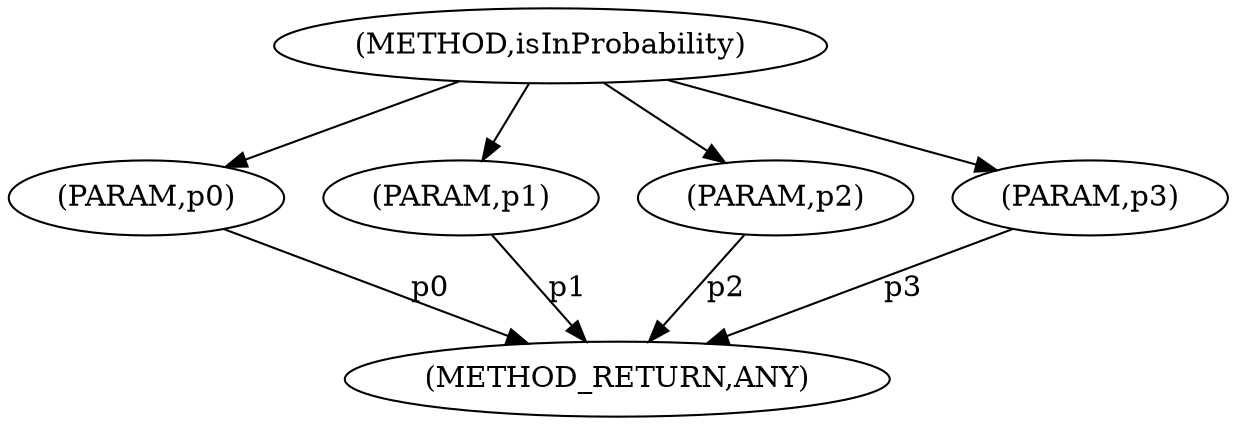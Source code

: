 digraph "isInProbability" {  
"378" [label = <(METHOD,isInProbability)> ]
"384" [label = <(METHOD_RETURN,ANY)> ]
"379" [label = <(PARAM,p0)> ]
"380" [label = <(PARAM,p1)> ]
"381" [label = <(PARAM,p2)> ]
"382" [label = <(PARAM,p3)> ]
  "379" -> "384"  [ label = "p0"] 
  "380" -> "384"  [ label = "p1"] 
  "381" -> "384"  [ label = "p2"] 
  "382" -> "384"  [ label = "p3"] 
  "378" -> "379" 
  "378" -> "380" 
  "378" -> "381" 
  "378" -> "382" 
}

